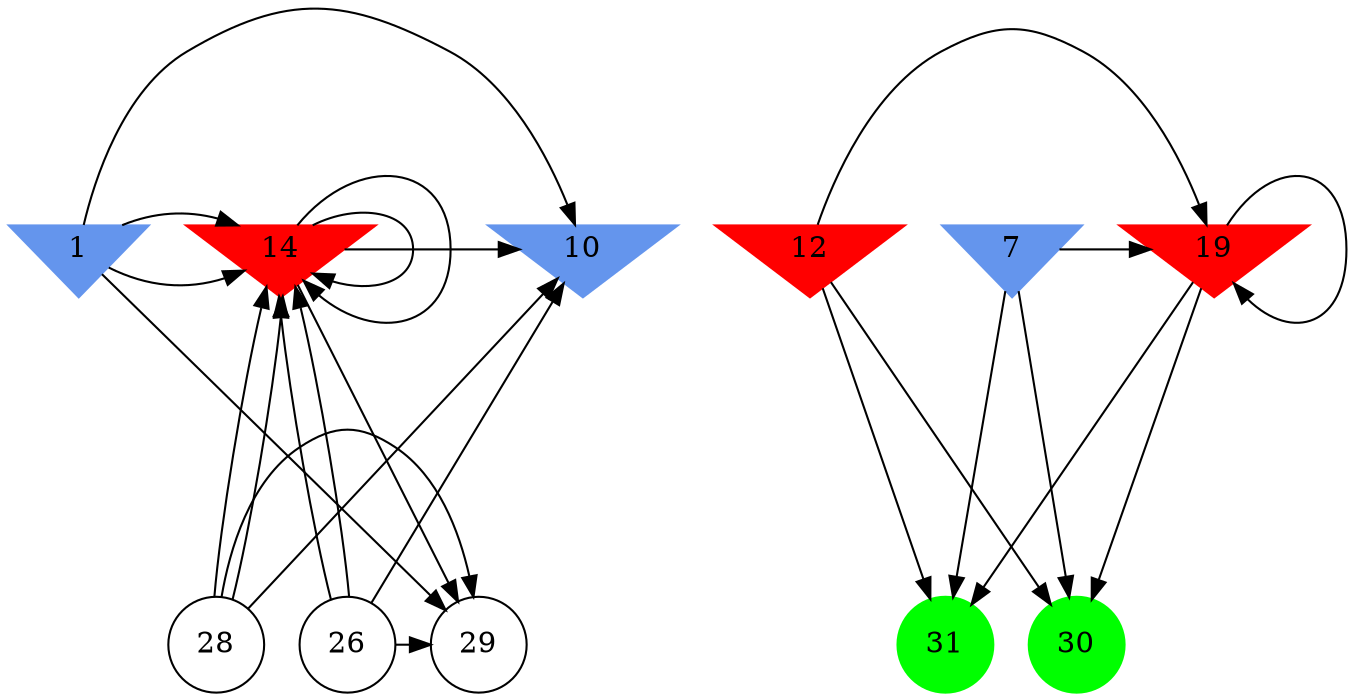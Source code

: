 digraph brain {
	ranksep=2.0;
	1 [shape=invtriangle,style=filled,color=cornflowerblue];
	7 [shape=invtriangle,style=filled,color=cornflowerblue];
	10 [shape=invtriangle,style=filled,color=cornflowerblue];
	12 [shape=invtriangle,style=filled,color=red];
	14 [shape=invtriangle,style=filled,color=red];
	19 [shape=invtriangle,style=filled,color=red];
	26 [shape=circle,color=black];
	28 [shape=circle,color=black];
	29 [shape=circle,color=black];
	30 [shape=circle,style=filled,color=green];
	31 [shape=circle,style=filled,color=green];
	12	->	19;
	12	->	30;
	12	->	31;
	7	->	19;
	7	->	30;
	7	->	31;
	19	->	19;
	19	->	30;
	19	->	31;
	26	->	14;
	26	->	14;
	26	->	29;
	26	->	10;
	14	->	14;
	14	->	14;
	14	->	29;
	14	->	10;
	28	->	14;
	28	->	14;
	28	->	29;
	28	->	10;
	1	->	14;
	1	->	14;
	1	->	29;
	1	->	10;
	{ rank=same; 1; 7; 10; 12; 14; 19; }
	{ rank=same; 26; 28; 29; }
	{ rank=same; 30; 31; }
}
